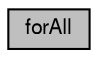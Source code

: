 digraph G
{
  bgcolor="transparent";
  edge [fontname="FreeSans",fontsize="10",labelfontname="FreeSans",labelfontsize="10"];
  node [fontname="FreeSans",fontsize="10",shape=record];
  rankdir=LR;
  Node1 [label="forAll",height=0.2,width=0.4,color="black", fillcolor="grey75", style="filled" fontcolor="black"];
}
